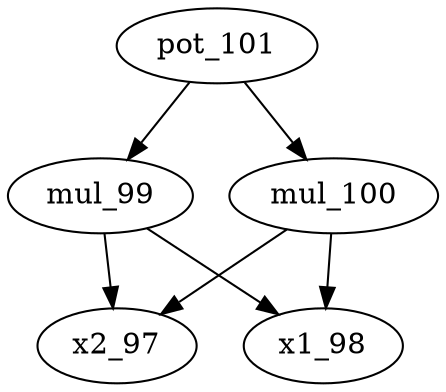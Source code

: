 digraph G{
mul_99->x2_97;mul_99->x1_98;mul_100->x2_97;mul_100->x1_98;pot_101->mul_99;pot_101->mul_100;}